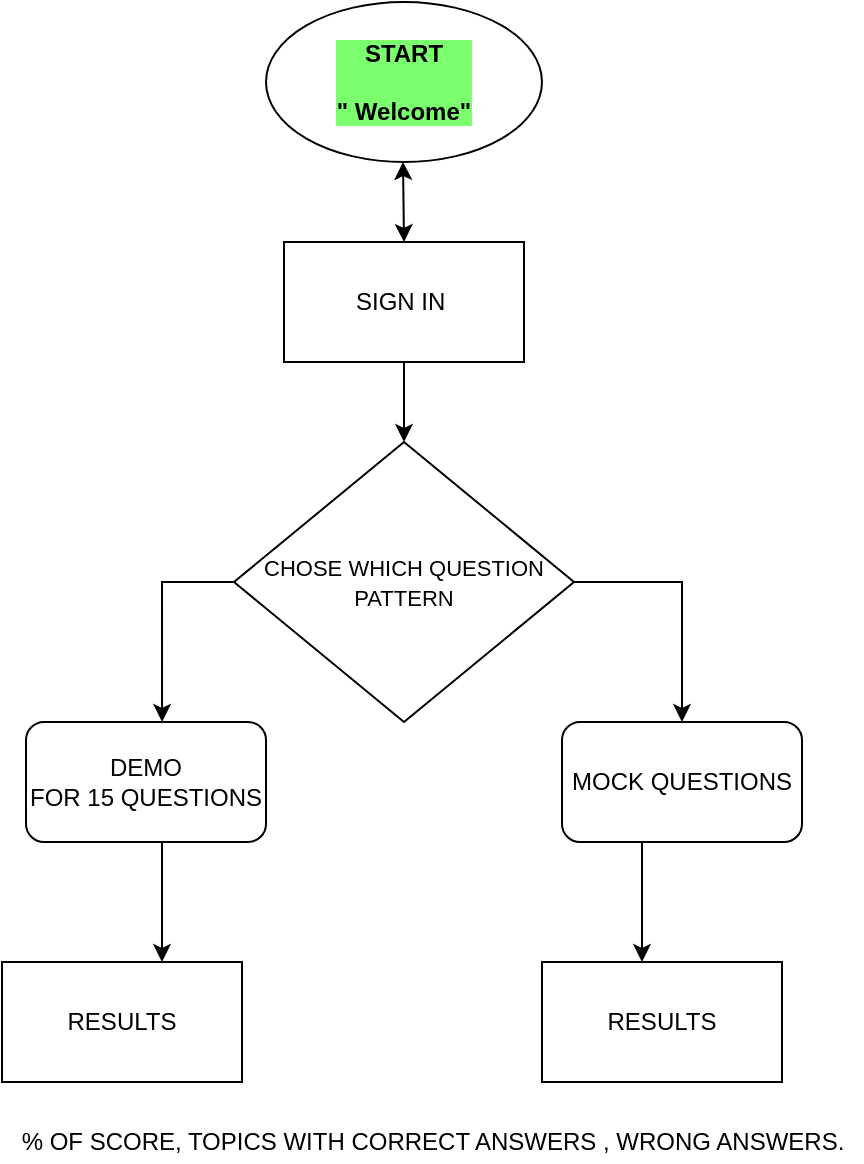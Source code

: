 <mxfile version="14.0.1" type="github"><diagram id="9zxnPsf4vjS2p4SLaJOQ" name="Page-1"><mxGraphModel dx="1038" dy="580" grid="1" gridSize="10" guides="1" tooltips="1" connect="1" arrows="1" fold="1" page="1" pageScale="1" pageWidth="850" pageHeight="1100" math="0" shadow="0"><root><mxCell id="0"/><mxCell id="1" parent="0"/><mxCell id="A2wn87dOWXjLFqYL0kad-1" value="START&lt;br&gt;&lt;br&gt;&quot; Welcome&quot;" style="ellipse;whiteSpace=wrap;html=1;labelBackgroundColor=#7CFF6E;fontStyle=1" vertex="1" parent="1"><mxGeometry x="332" y="40" width="138" height="80" as="geometry"/></mxCell><mxCell id="A2wn87dOWXjLFqYL0kad-2" value="" style="endArrow=classic;startArrow=classic;html=1;" edge="1" parent="1"><mxGeometry width="50" height="50" relative="1" as="geometry"><mxPoint x="401" y="160" as="sourcePoint"/><mxPoint x="400.5" y="120" as="targetPoint"/><Array as="points"/></mxGeometry></mxCell><mxCell id="A2wn87dOWXjLFqYL0kad-14" style="edgeStyle=orthogonalEdgeStyle;rounded=0;orthogonalLoop=1;jettySize=auto;html=1;entryX=0.5;entryY=0;entryDx=0;entryDy=0;" edge="1" parent="1" source="A2wn87dOWXjLFqYL0kad-11" target="A2wn87dOWXjLFqYL0kad-17"><mxGeometry relative="1" as="geometry"><mxPoint x="530" y="400" as="targetPoint"/><Array as="points"><mxPoint x="540" y="330"/></Array></mxGeometry></mxCell><mxCell id="A2wn87dOWXjLFqYL0kad-15" style="edgeStyle=orthogonalEdgeStyle;rounded=0;orthogonalLoop=1;jettySize=auto;html=1;entryX=0.567;entryY=0;entryDx=0;entryDy=0;entryPerimeter=0;" edge="1" parent="1" source="A2wn87dOWXjLFqYL0kad-11" target="A2wn87dOWXjLFqYL0kad-16"><mxGeometry relative="1" as="geometry"><mxPoint x="280" y="320" as="targetPoint"/><Array as="points"><mxPoint x="280" y="330"/></Array></mxGeometry></mxCell><mxCell id="A2wn87dOWXjLFqYL0kad-11" value="&lt;span style=&quot;&quot;&gt;&lt;font style=&quot;font-size: 11px&quot;&gt;CHOSE WHICH QUESTION PATTERN&lt;/font&gt;&lt;/span&gt;" style="rhombus;whiteSpace=wrap;html=1;labelBackgroundColor=none;" vertex="1" parent="1"><mxGeometry x="316" y="260" width="170" height="140" as="geometry"/></mxCell><mxCell id="A2wn87dOWXjLFqYL0kad-16" value="DEMO&lt;br&gt;FOR 15 QUESTIONS" style="rounded=1;whiteSpace=wrap;html=1;labelBackgroundColor=none;" vertex="1" parent="1"><mxGeometry x="212" y="400" width="120" height="60" as="geometry"/></mxCell><mxCell id="A2wn87dOWXjLFqYL0kad-17" value="MOCK QUESTIONS&lt;br&gt;" style="rounded=1;whiteSpace=wrap;html=1;labelBackgroundColor=none;" vertex="1" parent="1"><mxGeometry x="480" y="400" width="120" height="60" as="geometry"/></mxCell><mxCell id="A2wn87dOWXjLFqYL0kad-19" value="" style="edgeStyle=orthogonalEdgeStyle;rounded=0;orthogonalLoop=1;jettySize=auto;html=1;" edge="1" parent="1" source="A2wn87dOWXjLFqYL0kad-18" target="A2wn87dOWXjLFqYL0kad-11"><mxGeometry relative="1" as="geometry"/></mxCell><mxCell id="A2wn87dOWXjLFqYL0kad-18" value="SIGN IN&amp;nbsp;" style="rounded=0;whiteSpace=wrap;html=1;labelBackgroundColor=none;" vertex="1" parent="1"><mxGeometry x="341" y="160" width="120" height="60" as="geometry"/></mxCell><mxCell id="A2wn87dOWXjLFqYL0kad-20" value="" style="endArrow=classic;html=1;" edge="1" parent="1"><mxGeometry width="50" height="50" relative="1" as="geometry"><mxPoint x="280" y="460" as="sourcePoint"/><mxPoint x="280" y="520" as="targetPoint"/><Array as="points"/></mxGeometry></mxCell><mxCell id="A2wn87dOWXjLFqYL0kad-21" value="" style="endArrow=classic;html=1;" edge="1" parent="1"><mxGeometry width="50" height="50" relative="1" as="geometry"><mxPoint x="520" y="460" as="sourcePoint"/><mxPoint x="520" y="520" as="targetPoint"/><Array as="points"/></mxGeometry></mxCell><mxCell id="A2wn87dOWXjLFqYL0kad-22" value="RESULTS" style="rounded=0;whiteSpace=wrap;html=1;labelBackgroundColor=none;" vertex="1" parent="1"><mxGeometry x="200" y="520" width="120" height="60" as="geometry"/></mxCell><mxCell id="A2wn87dOWXjLFqYL0kad-23" value="RESULTS" style="rounded=0;whiteSpace=wrap;html=1;labelBackgroundColor=none;" vertex="1" parent="1"><mxGeometry x="470" y="520" width="120" height="60" as="geometry"/></mxCell><mxCell id="A2wn87dOWXjLFqYL0kad-24" value="% OF SCORE, TOPICS WITH CORRECT ANSWERS , WRONG ANSWERS." style="text;html=1;align=center;verticalAlign=middle;resizable=0;points=[];autosize=1;" vertex="1" parent="1"><mxGeometry x="200" y="600" width="430" height="20" as="geometry"/></mxCell></root></mxGraphModel></diagram></mxfile>